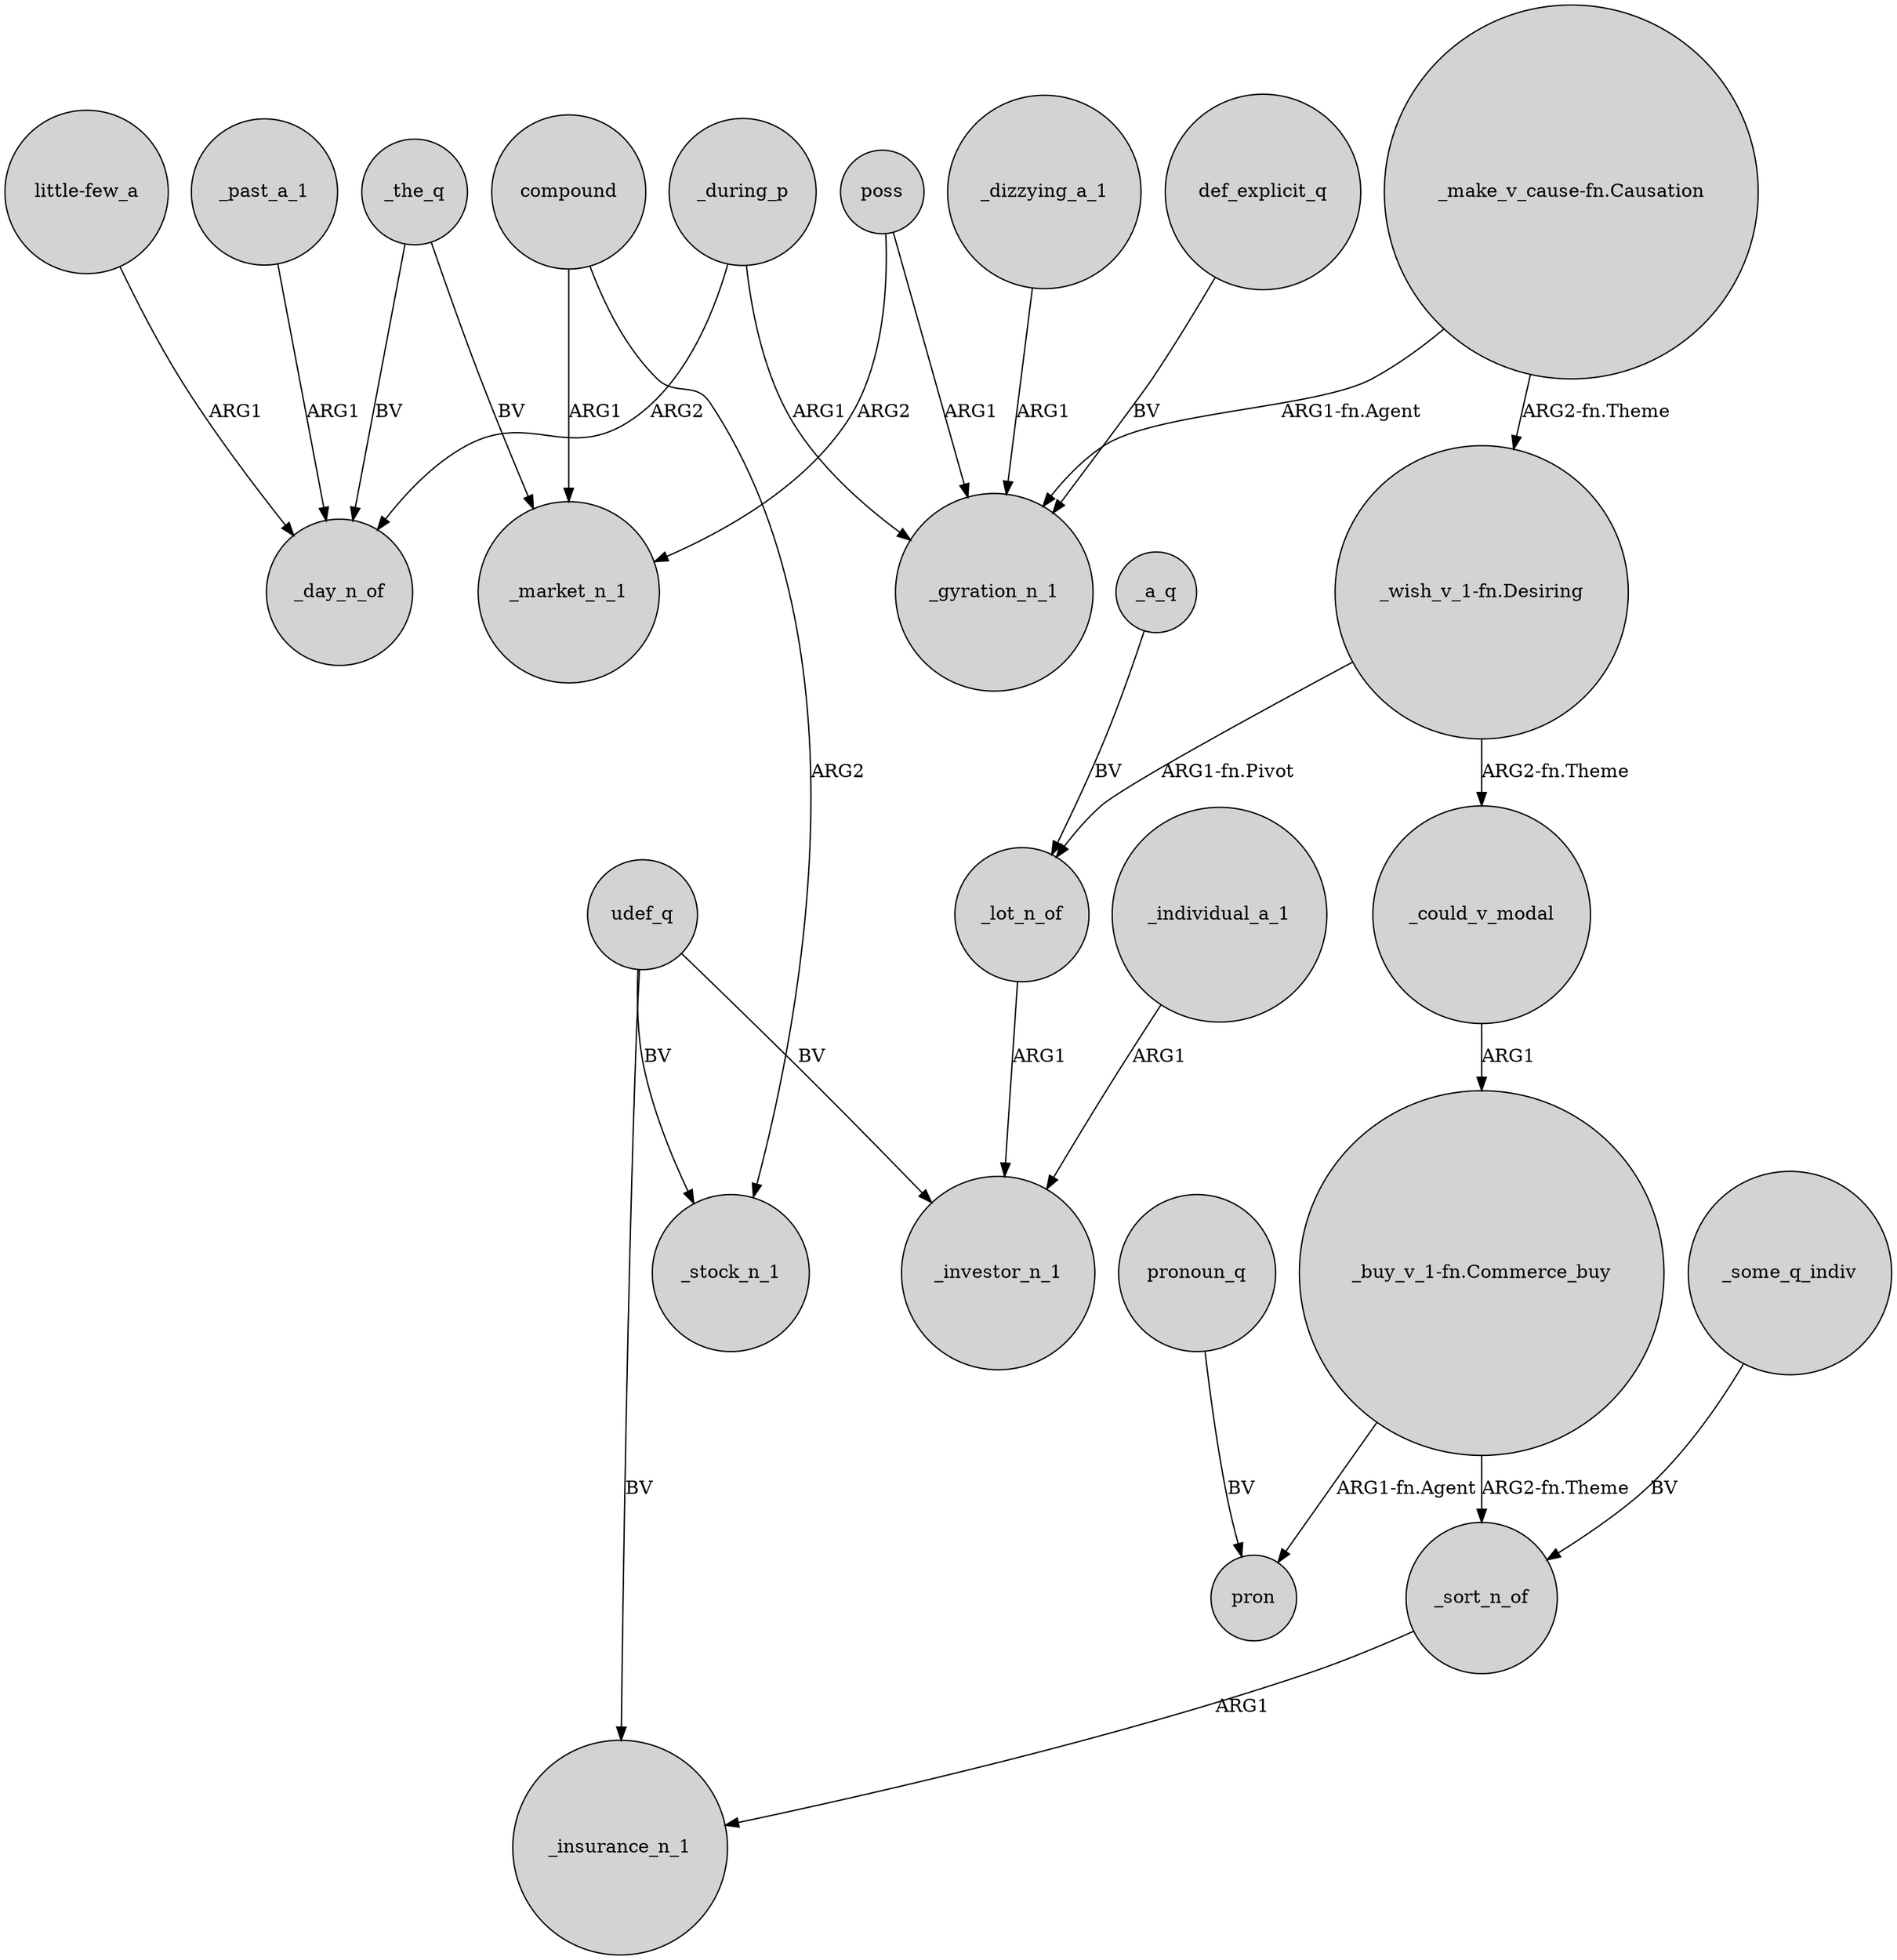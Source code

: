 digraph {
	node [shape=circle style=filled]
	poss -> _gyration_n_1 [label=ARG1]
	_a_q -> _lot_n_of [label=BV]
	_lot_n_of -> _investor_n_1 [label=ARG1]
	udef_q -> _investor_n_1 [label=BV]
	_during_p -> _day_n_of [label=ARG2]
	"little-few_a" -> _day_n_of [label=ARG1]
	_dizzying_a_1 -> _gyration_n_1 [label=ARG1]
	_some_q_indiv -> _sort_n_of [label=BV]
	"_buy_v_1-fn.Commerce_buy" -> pron [label="ARG1-fn.Agent"]
	udef_q -> _insurance_n_1 [label=BV]
	"_buy_v_1-fn.Commerce_buy" -> _sort_n_of [label="ARG2-fn.Theme"]
	compound -> _stock_n_1 [label=ARG2]
	_sort_n_of -> _insurance_n_1 [label=ARG1]
	_the_q -> _day_n_of [label=BV]
	pronoun_q -> pron [label=BV]
	udef_q -> _stock_n_1 [label=BV]
	poss -> _market_n_1 [label=ARG2]
	_individual_a_1 -> _investor_n_1 [label=ARG1]
	def_explicit_q -> _gyration_n_1 [label=BV]
	"_wish_v_1-fn.Desiring" -> _lot_n_of [label="ARG1-fn.Pivot"]
	"_wish_v_1-fn.Desiring" -> _could_v_modal [label="ARG2-fn.Theme"]
	"_make_v_cause-fn.Causation" -> "_wish_v_1-fn.Desiring" [label="ARG2-fn.Theme"]
	_could_v_modal -> "_buy_v_1-fn.Commerce_buy" [label=ARG1]
	compound -> _market_n_1 [label=ARG1]
	_the_q -> _market_n_1 [label=BV]
	"_make_v_cause-fn.Causation" -> _gyration_n_1 [label="ARG1-fn.Agent"]
	_during_p -> _gyration_n_1 [label=ARG1]
	_past_a_1 -> _day_n_of [label=ARG1]
}
